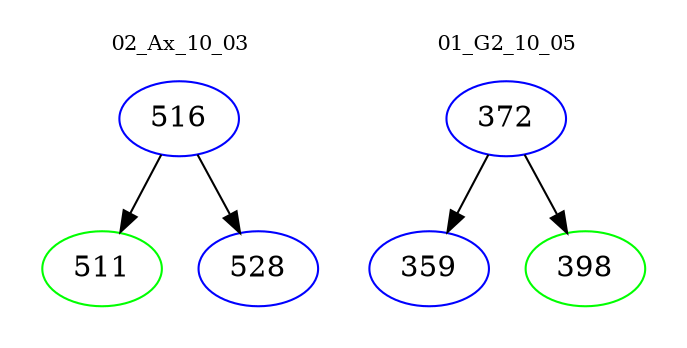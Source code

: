 digraph{
subgraph cluster_0 {
color = white
label = "02_Ax_10_03";
fontsize=10;
T0_516 [label="516", color="blue"]
T0_516 -> T0_511 [color="black"]
T0_511 [label="511", color="green"]
T0_516 -> T0_528 [color="black"]
T0_528 [label="528", color="blue"]
}
subgraph cluster_1 {
color = white
label = "01_G2_10_05";
fontsize=10;
T1_372 [label="372", color="blue"]
T1_372 -> T1_359 [color="black"]
T1_359 [label="359", color="blue"]
T1_372 -> T1_398 [color="black"]
T1_398 [label="398", color="green"]
}
}

